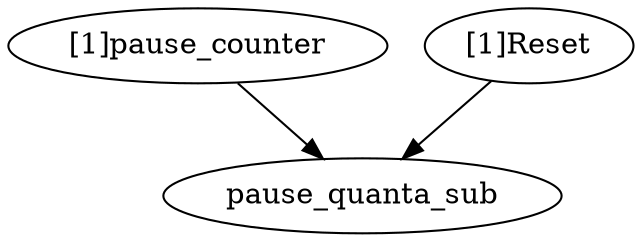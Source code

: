 strict digraph "" {
	"[1]pause_counter"	 [complexity=1,
		importance=0.0373408976821,
		rank=0.0373408976821];
	pause_quanta_sub	 [complexity=0,
		importance=0.0114876685623,
		rank=0.0];
	"[1]pause_counter" -> pause_quanta_sub;
	"[1]Reset"	 [complexity=1,
		importance=0.0428942616166,
		rank=0.0428942616166];
	"[1]Reset" -> pause_quanta_sub;
}
